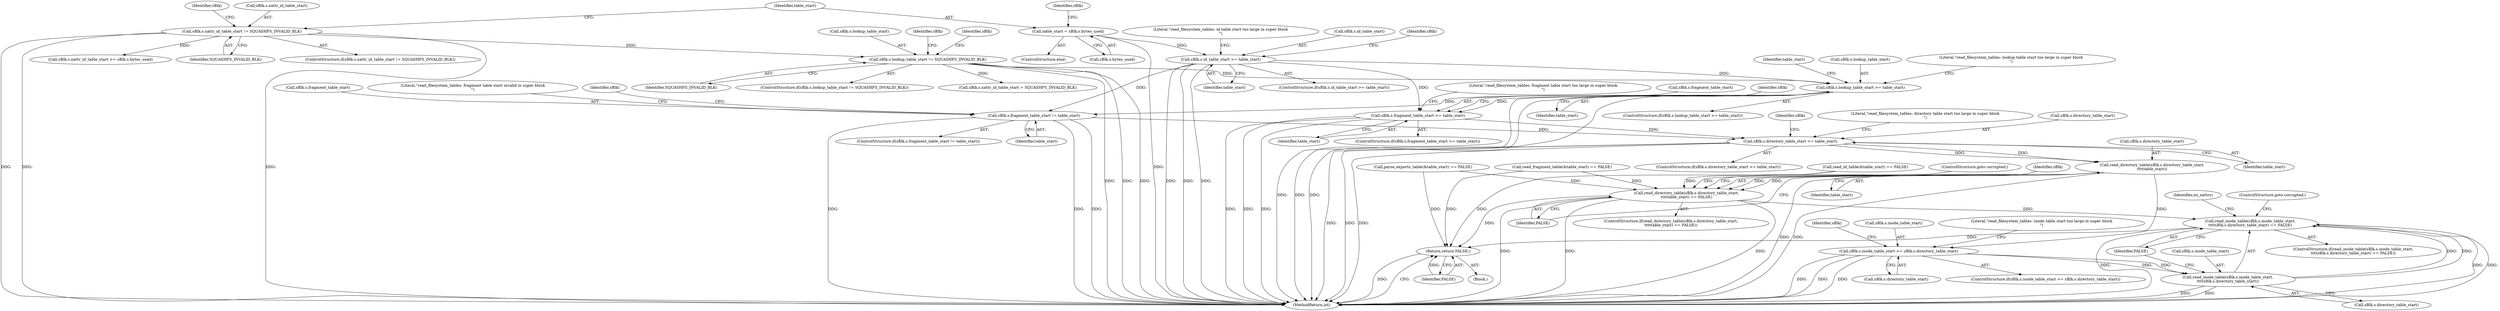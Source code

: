 digraph "0_squashfs-tools_f95864afe8833fe3ad782d714b41378e860977b1_1@API" {
"1000314" [label="(Call,read_directory_table(sBlk.s.directory_table_start,\n\t\t\t\ttable_start))"];
"1000301" [label="(Call,sBlk.s.directory_table_start >= table_start)"];
"1000252" [label="(Call,sBlk.s.fragment_table_start >= table_start)"];
"1000166" [label="(Call,sBlk.s.id_table_start >= table_start)"];
"1000158" [label="(Call,table_start = sBlk.s.bytes_used)"];
"1000224" [label="(Call,sBlk.s.lookup_table_start >= table_start)"];
"1000215" [label="(Call,sBlk.s.lookup_table_start != SQUASHFS_INVALID_BLK)"];
"1000120" [label="(Call,sBlk.s.xattr_id_table_start != SQUASHFS_INVALID_BLK)"];
"1000289" [label="(Call,sBlk.s.fragment_table_start != table_start)"];
"1000313" [label="(Call,read_directory_table(sBlk.s.directory_table_start,\n\t\t\t\ttable_start) == FALSE)"];
"1000340" [label="(Call,read_inode_table(sBlk.s.inode_table_start,\n\t\t\t\tsBlk.s.directory_table_start) == FALSE)"];
"1000368" [label="(Return,return FALSE;)"];
"1000324" [label="(Call,sBlk.s.inode_table_start >= sBlk.s.directory_table_start)"];
"1000341" [label="(Call,read_inode_table(sBlk.s.inode_table_start,\n\t\t\t\tsBlk.s.directory_table_start))"];
"1000369" [label="(Identifier,FALSE)"];
"1000344" [label="(Identifier,sBlk)"];
"1000157" [label="(ControlStructure,else)"];
"1000325" [label="(Call,sBlk.s.inode_table_start)"];
"1000169" [label="(Identifier,sBlk)"];
"1000298" [label="(Literal,\"read_filesystem_tables: fragment table start invalid in super block\n\")"];
"1000166" [label="(Call,sBlk.s.id_table_start >= table_start)"];
"1000160" [label="(Call,sBlk.s.bytes_used)"];
"1000221" [label="(Identifier,SQUASHFS_INVALID_BLK)"];
"1000347" [label="(Call,sBlk.s.directory_table_start)"];
"1000167" [label="(Call,sBlk.s.id_table_start)"];
"1000224" [label="(Call,sBlk.s.lookup_table_start >= table_start)"];
"1000172" [label="(Identifier,table_start)"];
"1000214" [label="(ControlStructure,if(sBlk.s.lookup_table_start != SQUASHFS_INVALID_BLK))"];
"1000239" [label="(Identifier,table_start)"];
"1000227" [label="(Identifier,sBlk)"];
"1000355" [label="(Identifier,no_xattrs)"];
"1000315" [label="(Call,sBlk.s.directory_table_start)"];
"1000117" [label="(Block,)"];
"1000317" [label="(Identifier,sBlk)"];
"1000216" [label="(Call,sBlk.s.lookup_table_start)"];
"1000304" [label="(Identifier,sBlk)"];
"1000312" [label="(ControlStructure,if(read_directory_table(sBlk.s.directory_table_start,\n\t\t\t\ttable_start) == FALSE))"];
"1000165" [label="(ControlStructure,if(sBlk.s.id_table_start >= table_start))"];
"1000290" [label="(Call,sBlk.s.fragment_table_start)"];
"1000340" [label="(Call,read_inode_table(sBlk.s.inode_table_start,\n\t\t\t\tsBlk.s.directory_table_start) == FALSE)"];
"1000252" [label="(Call,sBlk.s.fragment_table_start >= table_start)"];
"1000368" [label="(Return,return FALSE;)"];
"1000230" [label="(Identifier,table_start)"];
"1000246" [label="(Identifier,sBlk)"];
"1000322" [label="(ControlStructure,goto corrupted;)"];
"1000215" [label="(Call,sBlk.s.lookup_table_start != SQUASHFS_INVALID_BLK)"];
"1000314" [label="(Call,read_directory_table(sBlk.s.directory_table_start,\n\t\t\t\ttable_start))"];
"1000132" [label="(Identifier,sBlk)"];
"1000289" [label="(Call,sBlk.s.fragment_table_start != table_start)"];
"1000120" [label="(Call,sBlk.s.xattr_id_table_start != SQUASHFS_INVALID_BLK)"];
"1000356" [label="(Call,sBlk.s.xattr_id_table_start = SQUASHFS_INVALID_BLK)"];
"1000181" [label="(Identifier,sBlk)"];
"1000261" [label="(Literal,\"read_filesystem_tables: fragment table start too large in super block\n\")"];
"1000225" [label="(Call,sBlk.s.lookup_table_start)"];
"1000307" [label="(Identifier,table_start)"];
"1000295" [label="(Identifier,table_start)"];
"1000313" [label="(Call,read_directory_table(sBlk.s.directory_table_start,\n\t\t\t\ttable_start) == FALSE)"];
"1000310" [label="(Literal,\"read_filesystem_tables: directory table start too large in super block\n\")"];
"1000159" [label="(Identifier,table_start)"];
"1000320" [label="(Identifier,table_start)"];
"1000339" [label="(ControlStructure,if(read_inode_table(sBlk.s.inode_table_start,\n\t\t\t\tsBlk.s.directory_table_start) == FALSE))"];
"1000341" [label="(Call,read_inode_table(sBlk.s.inode_table_start,\n\t\t\t\tsBlk.s.directory_table_start))"];
"1000327" [label="(Identifier,sBlk)"];
"1000301" [label="(Call,sBlk.s.directory_table_start >= table_start)"];
"1000302" [label="(Call,sBlk.s.directory_table_start)"];
"1000175" [label="(Literal,\"read_filesystem_tables: id table start too large in super block\n\")"];
"1000208" [label="(Call,read_id_table(&table_start) == FALSE)"];
"1000251" [label="(ControlStructure,if(sBlk.s.fragment_table_start >= table_start))"];
"1000342" [label="(Call,sBlk.s.inode_table_start)"];
"1000253" [label="(Call,sBlk.s.fragment_table_start)"];
"1000158" [label="(Call,table_start = sBlk.s.bytes_used)"];
"1000236" [label="(Call,parse_exports_table(&table_start) == FALSE)"];
"1000337" [label="(Literal,\"read_filesystem_tables: inode table start too large in super block\n\")"];
"1000121" [label="(Call,sBlk.s.xattr_id_table_start)"];
"1000119" [label="(ControlStructure,if(sBlk.s.xattr_id_table_start != SQUASHFS_INVALID_BLK))"];
"1000353" [label="(ControlStructure,goto corrupted;)"];
"1000370" [label="(MethodReturn,int)"];
"1000223" [label="(ControlStructure,if(sBlk.s.lookup_table_start >= table_start))"];
"1000129" [label="(Call,sBlk.s.xattr_id_table_start >= sBlk.s.bytes_used)"];
"1000280" [label="(Call,read_fragment_table(&table_start) == FALSE)"];
"1000352" [label="(Identifier,FALSE)"];
"1000126" [label="(Identifier,SQUASHFS_INVALID_BLK)"];
"1000267" [label="(Identifier,sBlk)"];
"1000330" [label="(Call,sBlk.s.directory_table_start)"];
"1000300" [label="(ControlStructure,if(sBlk.s.directory_table_start >= table_start))"];
"1000324" [label="(Call,sBlk.s.inode_table_start >= sBlk.s.directory_table_start)"];
"1000323" [label="(ControlStructure,if(sBlk.s.inode_table_start >= sBlk.s.directory_table_start))"];
"1000321" [label="(Identifier,FALSE)"];
"1000233" [label="(Literal,\"read_filesystem_tables: lookup table start too large in super block\n\")"];
"1000288" [label="(ControlStructure,if(sBlk.s.fragment_table_start != table_start))"];
"1000258" [label="(Identifier,table_start)"];
"1000314" -> "1000313"  [label="AST: "];
"1000314" -> "1000320"  [label="CFG: "];
"1000315" -> "1000314"  [label="AST: "];
"1000320" -> "1000314"  [label="AST: "];
"1000321" -> "1000314"  [label="CFG: "];
"1000314" -> "1000370"  [label="DDG: "];
"1000314" -> "1000370"  [label="DDG: "];
"1000314" -> "1000313"  [label="DDG: "];
"1000314" -> "1000313"  [label="DDG: "];
"1000301" -> "1000314"  [label="DDG: "];
"1000301" -> "1000314"  [label="DDG: "];
"1000314" -> "1000324"  [label="DDG: "];
"1000301" -> "1000300"  [label="AST: "];
"1000301" -> "1000307"  [label="CFG: "];
"1000302" -> "1000301"  [label="AST: "];
"1000307" -> "1000301"  [label="AST: "];
"1000310" -> "1000301"  [label="CFG: "];
"1000317" -> "1000301"  [label="CFG: "];
"1000301" -> "1000370"  [label="DDG: "];
"1000301" -> "1000370"  [label="DDG: "];
"1000301" -> "1000370"  [label="DDG: "];
"1000252" -> "1000301"  [label="DDG: "];
"1000289" -> "1000301"  [label="DDG: "];
"1000252" -> "1000251"  [label="AST: "];
"1000252" -> "1000258"  [label="CFG: "];
"1000253" -> "1000252"  [label="AST: "];
"1000258" -> "1000252"  [label="AST: "];
"1000261" -> "1000252"  [label="CFG: "];
"1000267" -> "1000252"  [label="CFG: "];
"1000252" -> "1000370"  [label="DDG: "];
"1000252" -> "1000370"  [label="DDG: "];
"1000252" -> "1000370"  [label="DDG: "];
"1000166" -> "1000252"  [label="DDG: "];
"1000224" -> "1000252"  [label="DDG: "];
"1000166" -> "1000165"  [label="AST: "];
"1000166" -> "1000172"  [label="CFG: "];
"1000167" -> "1000166"  [label="AST: "];
"1000172" -> "1000166"  [label="AST: "];
"1000175" -> "1000166"  [label="CFG: "];
"1000181" -> "1000166"  [label="CFG: "];
"1000166" -> "1000370"  [label="DDG: "];
"1000166" -> "1000370"  [label="DDG: "];
"1000166" -> "1000370"  [label="DDG: "];
"1000158" -> "1000166"  [label="DDG: "];
"1000166" -> "1000224"  [label="DDG: "];
"1000166" -> "1000289"  [label="DDG: "];
"1000158" -> "1000157"  [label="AST: "];
"1000158" -> "1000160"  [label="CFG: "];
"1000159" -> "1000158"  [label="AST: "];
"1000160" -> "1000158"  [label="AST: "];
"1000169" -> "1000158"  [label="CFG: "];
"1000158" -> "1000370"  [label="DDG: "];
"1000224" -> "1000223"  [label="AST: "];
"1000224" -> "1000230"  [label="CFG: "];
"1000225" -> "1000224"  [label="AST: "];
"1000230" -> "1000224"  [label="AST: "];
"1000233" -> "1000224"  [label="CFG: "];
"1000239" -> "1000224"  [label="CFG: "];
"1000224" -> "1000370"  [label="DDG: "];
"1000224" -> "1000370"  [label="DDG: "];
"1000224" -> "1000370"  [label="DDG: "];
"1000215" -> "1000224"  [label="DDG: "];
"1000224" -> "1000289"  [label="DDG: "];
"1000215" -> "1000214"  [label="AST: "];
"1000215" -> "1000221"  [label="CFG: "];
"1000216" -> "1000215"  [label="AST: "];
"1000221" -> "1000215"  [label="AST: "];
"1000227" -> "1000215"  [label="CFG: "];
"1000246" -> "1000215"  [label="CFG: "];
"1000215" -> "1000370"  [label="DDG: "];
"1000215" -> "1000370"  [label="DDG: "];
"1000215" -> "1000370"  [label="DDG: "];
"1000120" -> "1000215"  [label="DDG: "];
"1000215" -> "1000356"  [label="DDG: "];
"1000120" -> "1000119"  [label="AST: "];
"1000120" -> "1000126"  [label="CFG: "];
"1000121" -> "1000120"  [label="AST: "];
"1000126" -> "1000120"  [label="AST: "];
"1000132" -> "1000120"  [label="CFG: "];
"1000159" -> "1000120"  [label="CFG: "];
"1000120" -> "1000370"  [label="DDG: "];
"1000120" -> "1000370"  [label="DDG: "];
"1000120" -> "1000370"  [label="DDG: "];
"1000120" -> "1000129"  [label="DDG: "];
"1000289" -> "1000288"  [label="AST: "];
"1000289" -> "1000295"  [label="CFG: "];
"1000290" -> "1000289"  [label="AST: "];
"1000295" -> "1000289"  [label="AST: "];
"1000298" -> "1000289"  [label="CFG: "];
"1000304" -> "1000289"  [label="CFG: "];
"1000289" -> "1000370"  [label="DDG: "];
"1000289" -> "1000370"  [label="DDG: "];
"1000289" -> "1000370"  [label="DDG: "];
"1000313" -> "1000312"  [label="AST: "];
"1000313" -> "1000321"  [label="CFG: "];
"1000321" -> "1000313"  [label="AST: "];
"1000322" -> "1000313"  [label="CFG: "];
"1000327" -> "1000313"  [label="CFG: "];
"1000313" -> "1000370"  [label="DDG: "];
"1000313" -> "1000370"  [label="DDG: "];
"1000313" -> "1000370"  [label="DDG: "];
"1000280" -> "1000313"  [label="DDG: "];
"1000236" -> "1000313"  [label="DDG: "];
"1000208" -> "1000313"  [label="DDG: "];
"1000313" -> "1000340"  [label="DDG: "];
"1000313" -> "1000368"  [label="DDG: "];
"1000340" -> "1000339"  [label="AST: "];
"1000340" -> "1000352"  [label="CFG: "];
"1000341" -> "1000340"  [label="AST: "];
"1000352" -> "1000340"  [label="AST: "];
"1000353" -> "1000340"  [label="CFG: "];
"1000355" -> "1000340"  [label="CFG: "];
"1000340" -> "1000370"  [label="DDG: "];
"1000340" -> "1000370"  [label="DDG: "];
"1000340" -> "1000370"  [label="DDG: "];
"1000341" -> "1000340"  [label="DDG: "];
"1000341" -> "1000340"  [label="DDG: "];
"1000340" -> "1000368"  [label="DDG: "];
"1000368" -> "1000117"  [label="AST: "];
"1000368" -> "1000369"  [label="CFG: "];
"1000369" -> "1000368"  [label="AST: "];
"1000370" -> "1000368"  [label="CFG: "];
"1000368" -> "1000370"  [label="DDG: "];
"1000369" -> "1000368"  [label="DDG: "];
"1000280" -> "1000368"  [label="DDG: "];
"1000236" -> "1000368"  [label="DDG: "];
"1000208" -> "1000368"  [label="DDG: "];
"1000324" -> "1000323"  [label="AST: "];
"1000324" -> "1000330"  [label="CFG: "];
"1000325" -> "1000324"  [label="AST: "];
"1000330" -> "1000324"  [label="AST: "];
"1000337" -> "1000324"  [label="CFG: "];
"1000344" -> "1000324"  [label="CFG: "];
"1000324" -> "1000370"  [label="DDG: "];
"1000324" -> "1000370"  [label="DDG: "];
"1000324" -> "1000370"  [label="DDG: "];
"1000324" -> "1000341"  [label="DDG: "];
"1000324" -> "1000341"  [label="DDG: "];
"1000341" -> "1000347"  [label="CFG: "];
"1000342" -> "1000341"  [label="AST: "];
"1000347" -> "1000341"  [label="AST: "];
"1000352" -> "1000341"  [label="CFG: "];
"1000341" -> "1000370"  [label="DDG: "];
"1000341" -> "1000370"  [label="DDG: "];
}

